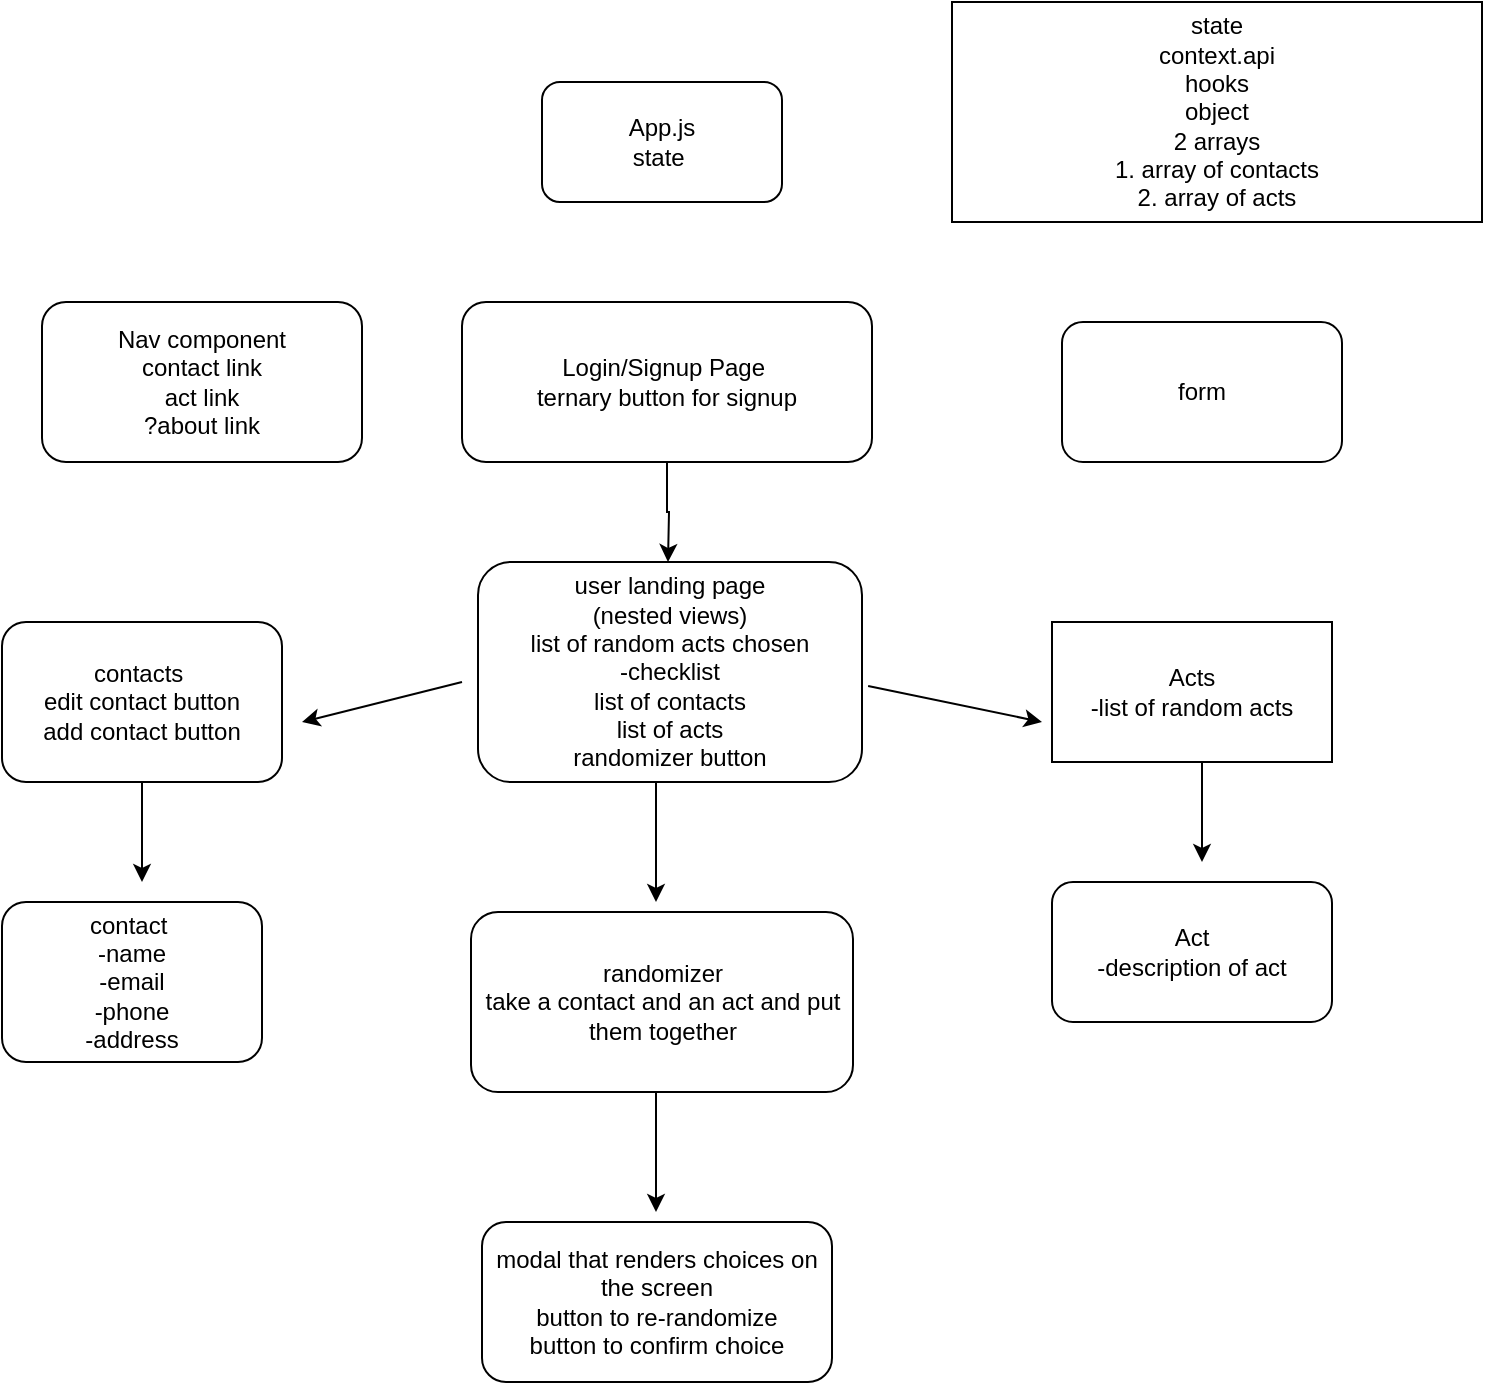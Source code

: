 <mxfile version="11.0.7" type="github"><diagram id="CnJi0vMRBvaojZXCubxw" name="Page-1"><mxGraphModel dx="1247" dy="525" grid="1" gridSize="10" guides="1" tooltips="1" connect="1" arrows="1" fold="1" page="1" pageScale="1" pageWidth="850" pageHeight="1100" math="0" shadow="0"><root><mxCell id="0"/><mxCell id="1" parent="0"/><mxCell id="wFEPW4DoUMu7v9aX1ZUZ-1" value="App.js&lt;br&gt;state&amp;nbsp;" style="rounded=1;whiteSpace=wrap;html=1;" parent="1" vertex="1"><mxGeometry x="340" y="60" width="120" height="60" as="geometry"/></mxCell><mxCell id="wFEPW4DoUMu7v9aX1ZUZ-8" value="" style="edgeStyle=orthogonalEdgeStyle;rounded=0;orthogonalLoop=1;jettySize=auto;html=1;" parent="1" source="wFEPW4DoUMu7v9aX1ZUZ-2" edge="1"><mxGeometry relative="1" as="geometry"><mxPoint x="403" y="300" as="targetPoint"/></mxGeometry></mxCell><mxCell id="wFEPW4DoUMu7v9aX1ZUZ-2" value="Login/Signup Page&amp;nbsp;&lt;br&gt;ternary button for signup" style="rounded=1;whiteSpace=wrap;html=1;" parent="1" vertex="1"><mxGeometry x="300" y="170" width="205" height="80" as="geometry"/></mxCell><mxCell id="wFEPW4DoUMu7v9aX1ZUZ-5" value="Nav component&lt;br&gt;contact link&lt;br&gt;act link&lt;br&gt;?about link" style="rounded=1;whiteSpace=wrap;html=1;" parent="1" vertex="1"><mxGeometry x="90" y="170" width="160" height="80" as="geometry"/></mxCell><mxCell id="wFEPW4DoUMu7v9aX1ZUZ-6" value="form" style="rounded=1;whiteSpace=wrap;html=1;" parent="1" vertex="1"><mxGeometry x="600" y="180" width="140" height="70" as="geometry"/></mxCell><mxCell id="wFEPW4DoUMu7v9aX1ZUZ-9" value="user landing page&lt;br&gt;(nested views)&lt;br&gt;list of random acts chosen&lt;br&gt;-checklist&lt;br&gt;list of contacts&lt;br&gt;list of acts&lt;br&gt;randomizer button" style="rounded=1;whiteSpace=wrap;html=1;" parent="1" vertex="1"><mxGeometry x="308" y="300" width="192" height="110" as="geometry"/></mxCell><mxCell id="wFEPW4DoUMu7v9aX1ZUZ-14" value="randomizer&lt;br&gt;take a contact and an act and put them together" style="rounded=1;whiteSpace=wrap;html=1;" parent="1" vertex="1"><mxGeometry x="304.5" y="475" width="191" height="90" as="geometry"/></mxCell><mxCell id="wFEPW4DoUMu7v9aX1ZUZ-24" style="edgeStyle=orthogonalEdgeStyle;rounded=0;orthogonalLoop=1;jettySize=auto;html=1;exitX=0.5;exitY=0;exitDx=0;exitDy=0;" parent="1" source="wFEPW4DoUMu7v9aX1ZUZ-22" edge="1"><mxGeometry relative="1" as="geometry"><mxPoint x="120" y="360" as="targetPoint"/></mxGeometry></mxCell><mxCell id="wFEPW4DoUMu7v9aX1ZUZ-22" value="contacts&amp;nbsp;&lt;br&gt;edit contact button&lt;br&gt;add contact button" style="rounded=1;whiteSpace=wrap;html=1;" parent="1" vertex="1"><mxGeometry x="70" y="330" width="140" height="80" as="geometry"/></mxCell><mxCell id="wFEPW4DoUMu7v9aX1ZUZ-23" value="Acts&lt;br&gt;-list of random acts" style="rounded=1;whiteSpace=wrap;html=1;arcSize=0;" parent="1" vertex="1"><mxGeometry x="595" y="330" width="140" height="70" as="geometry"/></mxCell><mxCell id="wFEPW4DoUMu7v9aX1ZUZ-27" value="contact&amp;nbsp;&lt;br&gt;-name&lt;br&gt;-email&lt;br&gt;-phone&lt;br&gt;-address" style="rounded=1;whiteSpace=wrap;html=1;" parent="1" vertex="1"><mxGeometry x="70" y="470" width="130" height="80" as="geometry"/></mxCell><mxCell id="wFEPW4DoUMu7v9aX1ZUZ-31" value="Act&lt;br&gt;-description of act" style="rounded=1;whiteSpace=wrap;html=1;" parent="1" vertex="1"><mxGeometry x="595" y="460" width="140" height="70" as="geometry"/></mxCell><mxCell id="wFEPW4DoUMu7v9aX1ZUZ-32" value="state&lt;br&gt;context.api&lt;br&gt;hooks&lt;br&gt;object&lt;br&gt;2 arrays&lt;br&gt;1. array of contacts&lt;br&gt;2. array of acts" style="rounded=0;whiteSpace=wrap;html=1;" parent="1" vertex="1"><mxGeometry x="545" y="20" width="265" height="110" as="geometry"/></mxCell><mxCell id="wFEPW4DoUMu7v9aX1ZUZ-35" value="modal that renders choices on the screen&lt;br&gt;button to re-randomize&lt;br&gt;button to confirm choice" style="rounded=1;whiteSpace=wrap;html=1;" parent="1" vertex="1"><mxGeometry x="310" y="630" width="175" height="80" as="geometry"/></mxCell><mxCell id="wFEPW4DoUMu7v9aX1ZUZ-39" value="" style="endArrow=classic;html=1;" parent="1" edge="1"><mxGeometry width="50" height="50" relative="1" as="geometry"><mxPoint x="300" y="360" as="sourcePoint"/><mxPoint x="220" y="380" as="targetPoint"/></mxGeometry></mxCell><mxCell id="wFEPW4DoUMu7v9aX1ZUZ-40" value="" style="endArrow=classic;html=1;exitX=1.016;exitY=0.564;exitDx=0;exitDy=0;exitPerimeter=0;" parent="1" source="wFEPW4DoUMu7v9aX1ZUZ-9" edge="1"><mxGeometry width="50" height="50" relative="1" as="geometry"><mxPoint x="500" y="420" as="sourcePoint"/><mxPoint x="590" y="380" as="targetPoint"/></mxGeometry></mxCell><mxCell id="wFEPW4DoUMu7v9aX1ZUZ-41" value="" style="endArrow=classic;html=1;" parent="1" edge="1"><mxGeometry width="50" height="50" relative="1" as="geometry"><mxPoint x="397" y="410" as="sourcePoint"/><mxPoint x="397" y="470" as="targetPoint"/><Array as="points"/></mxGeometry></mxCell><mxCell id="wFEPW4DoUMu7v9aX1ZUZ-44" value="" style="endArrow=classic;html=1;exitX=0.5;exitY=1;exitDx=0;exitDy=0;" parent="1" source="wFEPW4DoUMu7v9aX1ZUZ-22" edge="1"><mxGeometry width="50" height="50" relative="1" as="geometry"><mxPoint x="80" y="440" as="sourcePoint"/><mxPoint x="140" y="460" as="targetPoint"/></mxGeometry></mxCell><mxCell id="wFEPW4DoUMu7v9aX1ZUZ-47" value="" style="endArrow=classic;html=1;exitX=0.5;exitY=1;exitDx=0;exitDy=0;" parent="1" edge="1"><mxGeometry width="50" height="50" relative="1" as="geometry"><mxPoint x="670" y="400" as="sourcePoint"/><mxPoint x="670" y="450" as="targetPoint"/></mxGeometry></mxCell><mxCell id="wFEPW4DoUMu7v9aX1ZUZ-51" value="" style="endArrow=classic;html=1;" parent="1" edge="1"><mxGeometry width="50" height="50" relative="1" as="geometry"><mxPoint x="397" y="565" as="sourcePoint"/><mxPoint x="397" y="625" as="targetPoint"/><Array as="points"/></mxGeometry></mxCell></root></mxGraphModel></diagram></mxfile>
